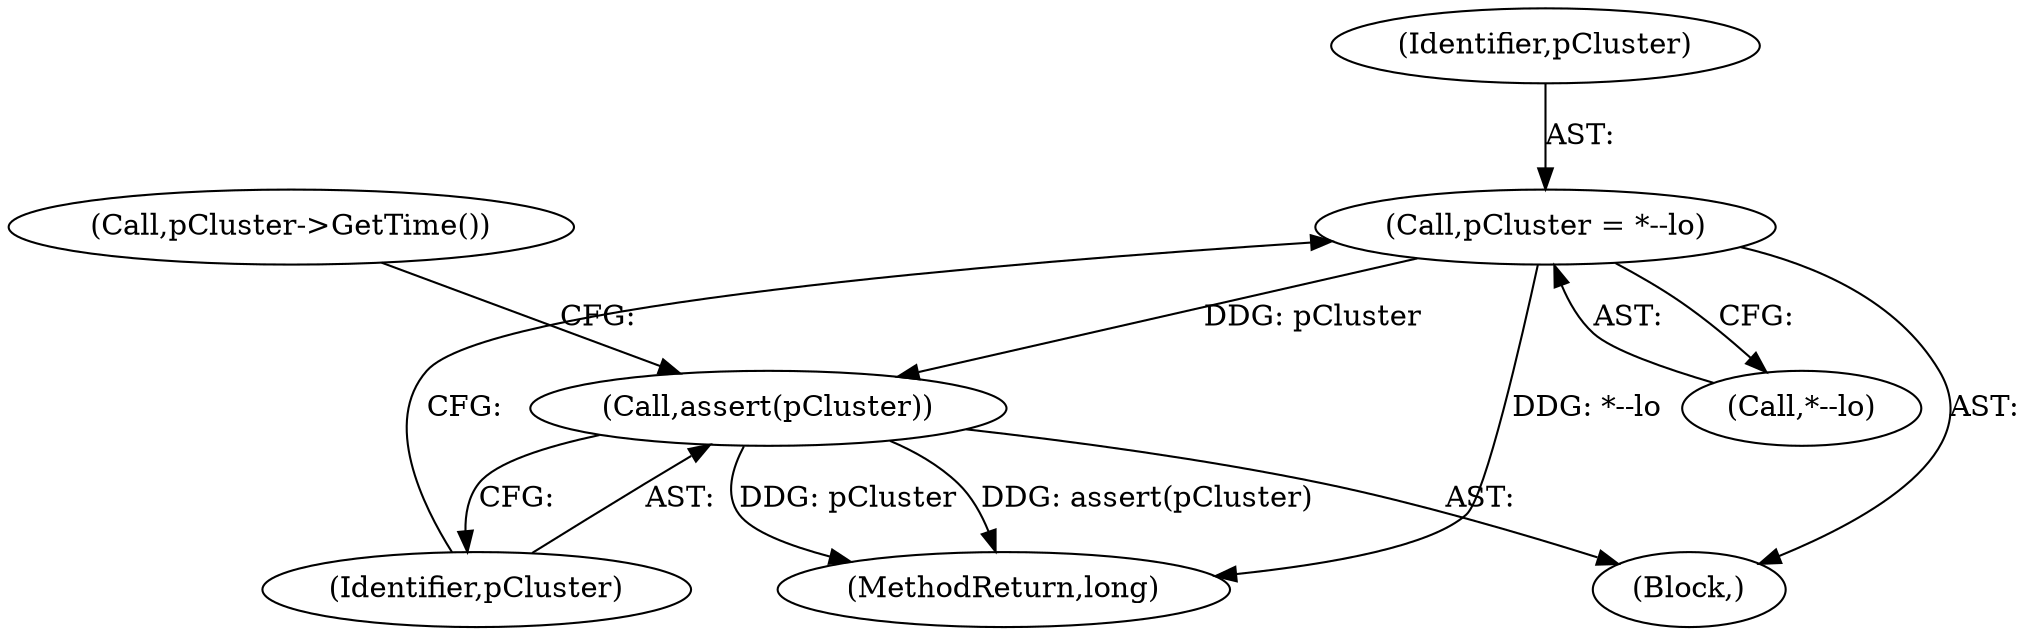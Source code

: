 digraph "0_Android_cc274e2abe8b2a6698a5c47d8aa4bb45f1f9538d_61@pointer" {
"1000276" [label="(Call,pCluster = *--lo)"];
"1000281" [label="(Call,assert(pCluster))"];
"1000281" [label="(Call,assert(pCluster))"];
"1000275" [label="(Block,)"];
"1000278" [label="(Call,*--lo)"];
"1000277" [label="(Identifier,pCluster)"];
"1000282" [label="(Identifier,pCluster)"];
"1000276" [label="(Call,pCluster = *--lo)"];
"1000285" [label="(Call,pCluster->GetTime())"];
"1000306" [label="(MethodReturn,long)"];
"1000276" -> "1000275"  [label="AST: "];
"1000276" -> "1000278"  [label="CFG: "];
"1000277" -> "1000276"  [label="AST: "];
"1000278" -> "1000276"  [label="AST: "];
"1000282" -> "1000276"  [label="CFG: "];
"1000276" -> "1000306"  [label="DDG: *--lo"];
"1000276" -> "1000281"  [label="DDG: pCluster"];
"1000281" -> "1000275"  [label="AST: "];
"1000281" -> "1000282"  [label="CFG: "];
"1000282" -> "1000281"  [label="AST: "];
"1000285" -> "1000281"  [label="CFG: "];
"1000281" -> "1000306"  [label="DDG: pCluster"];
"1000281" -> "1000306"  [label="DDG: assert(pCluster)"];
}
